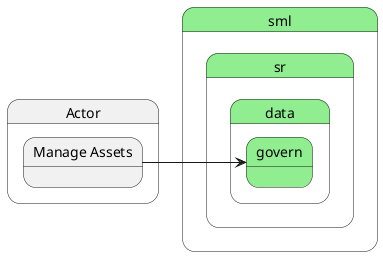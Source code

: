 @startuml
left to right direction



state "Actor" as Actor {
    state "Manage Assets" as ActorManageAssets {
    }
}
state "sml" as sml #lightgreen {
state "sr" as smlsr #lightgreen {
state "data" as smlsrdata #lightgreen {
state "govern" as smlsrdatagovern #lightgreen {
}
}
}
}

ActorManageAssets --> smlsrdatagovern


 

@enduml
